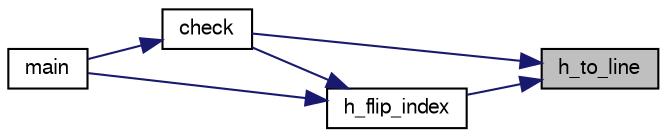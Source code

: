 digraph "h_to_line"
{
 // LATEX_PDF_SIZE
  bgcolor="transparent";
  edge [fontname="FreeSans",fontsize="10",labelfontname="FreeSans",labelfontsize="10"];
  node [fontname="FreeSans",fontsize="10",shape=record];
  rankdir="RL";
  Node1 [label="h_to_line",height=0.2,width=0.4,color="black", fillcolor="grey75", style="filled", fontcolor="black",tooltip=" "];
  Node1 -> Node2 [dir="back",color="midnightblue",fontsize="10",style="solid",fontname="FreeSans"];
  Node2 [label="check",height=0.2,width=0.4,color="black",URL="$generate__count__flip_8c.html#a73705f004f4fb7d2692d5eaea1c6d3ab",tooltip=" "];
  Node2 -> Node3 [dir="back",color="midnightblue",fontsize="10",style="solid",fontname="FreeSans"];
  Node3 [label="main",height=0.2,width=0.4,color="black",URL="$generate__count__flip_8c.html#ae66f6b31b5ad750f1fe042a706a4e3d4",tooltip=" "];
  Node1 -> Node4 [dir="back",color="midnightblue",fontsize="10",style="solid",fontname="FreeSans"];
  Node4 [label="h_flip_index",height=0.2,width=0.4,color="black",URL="$generate__count__flip_8c.html#a01a4466432df7daf96d7b03fe7a585c0",tooltip=" "];
  Node4 -> Node2 [dir="back",color="midnightblue",fontsize="10",style="solid",fontname="FreeSans"];
  Node4 -> Node3 [dir="back",color="midnightblue",fontsize="10",style="solid",fontname="FreeSans"];
}
